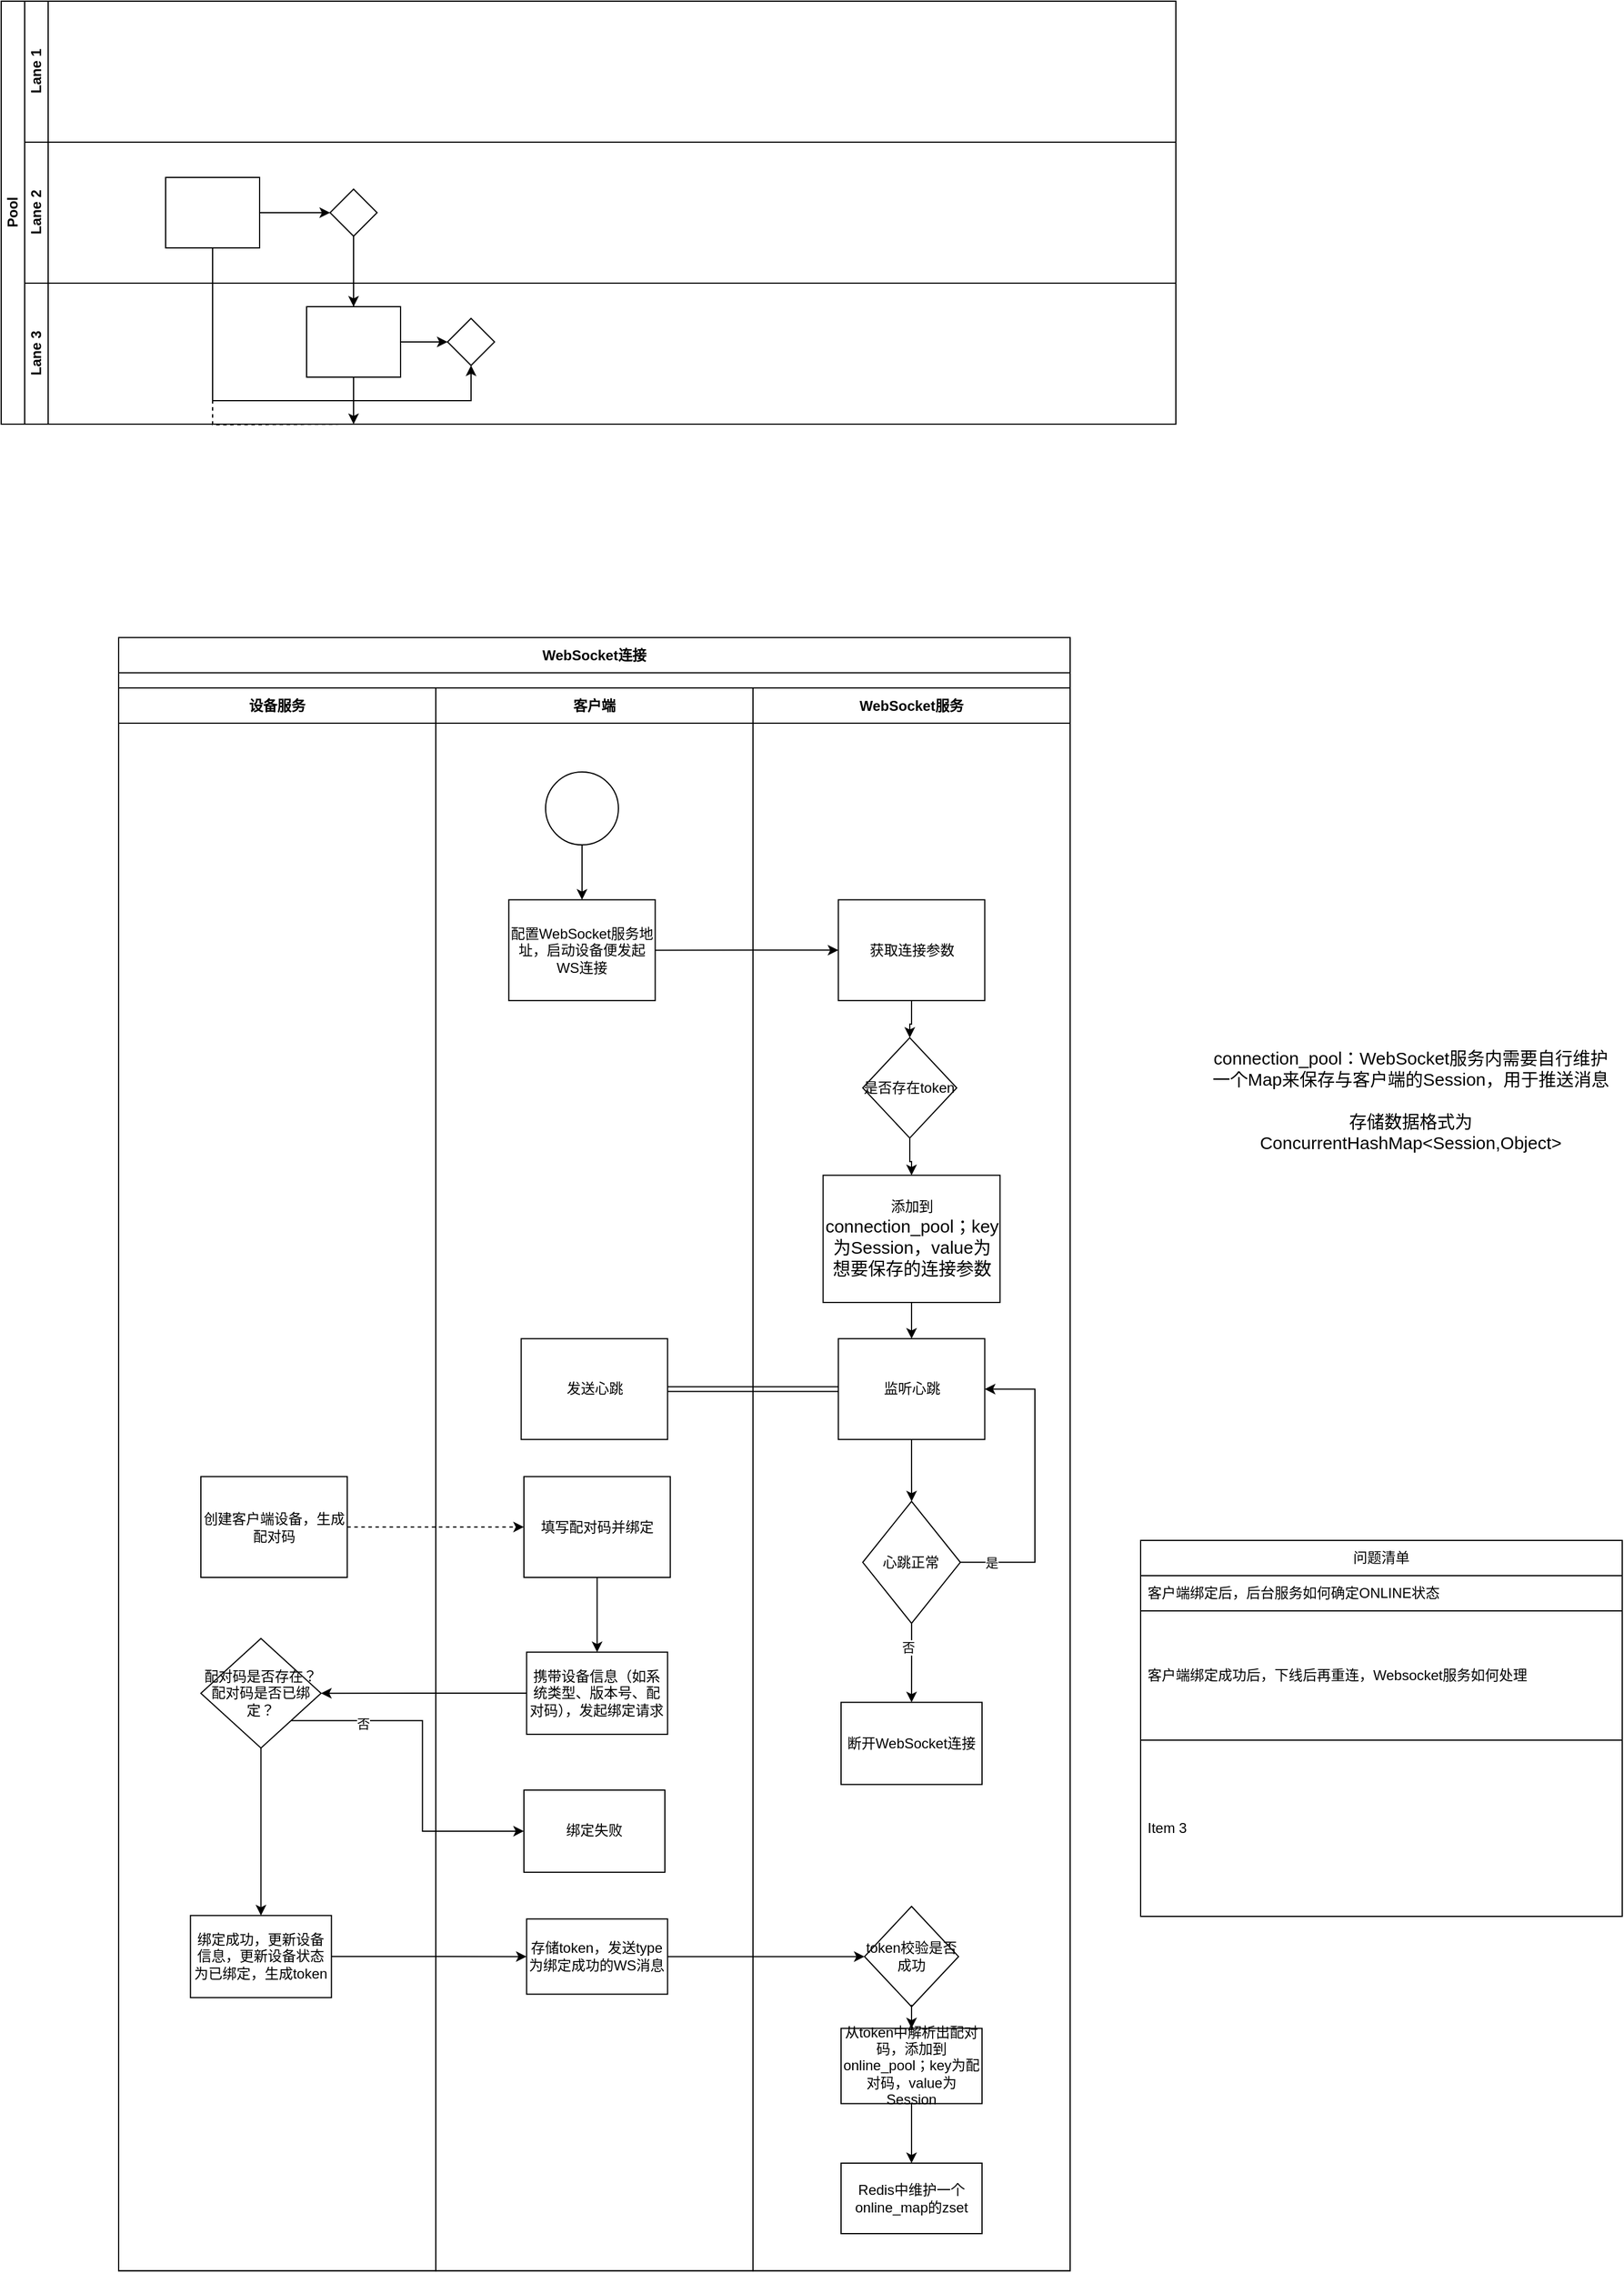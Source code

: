 <mxfile version="24.4.10" type="github">
  <diagram id="prtHgNgQTEPvFCAcTncT" name="Page-1">
    <mxGraphModel dx="1341" dy="1026" grid="1" gridSize="10" guides="1" tooltips="1" connect="1" arrows="1" fold="1" page="1" pageScale="1" pageWidth="1654" pageHeight="2336" math="0" shadow="0">
      <root>
        <mxCell id="0" />
        <mxCell id="1" parent="0" />
        <mxCell id="dNxyNK7c78bLwvsdeMH5-19" value="Pool" style="swimlane;html=1;childLayout=stackLayout;resizeParent=1;resizeParentMax=0;horizontal=0;startSize=20;horizontalStack=0;" parent="1" vertex="1">
          <mxGeometry x="120" y="120" width="1000" height="360" as="geometry" />
        </mxCell>
        <mxCell id="dNxyNK7c78bLwvsdeMH5-27" value="" style="edgeStyle=orthogonalEdgeStyle;rounded=0;orthogonalLoop=1;jettySize=auto;html=1;dashed=1;endArrow=none;endFill=0;" parent="dNxyNK7c78bLwvsdeMH5-19" target="dNxyNK7c78bLwvsdeMH5-26" edge="1">
          <mxGeometry relative="1" as="geometry">
            <mxPoint x="300" y="360" as="sourcePoint" />
          </mxGeometry>
        </mxCell>
        <mxCell id="dNxyNK7c78bLwvsdeMH5-31" style="edgeStyle=orthogonalEdgeStyle;rounded=0;orthogonalLoop=1;jettySize=auto;html=1;endArrow=classic;endFill=1;" parent="dNxyNK7c78bLwvsdeMH5-19" source="dNxyNK7c78bLwvsdeMH5-28" edge="1">
          <mxGeometry relative="1" as="geometry">
            <mxPoint x="300" y="360" as="targetPoint" />
          </mxGeometry>
        </mxCell>
        <mxCell id="dNxyNK7c78bLwvsdeMH5-35" style="edgeStyle=orthogonalEdgeStyle;rounded=0;orthogonalLoop=1;jettySize=auto;html=1;endArrow=classic;endFill=1;" parent="dNxyNK7c78bLwvsdeMH5-19" source="dNxyNK7c78bLwvsdeMH5-28" target="dNxyNK7c78bLwvsdeMH5-34" edge="1">
          <mxGeometry relative="1" as="geometry" />
        </mxCell>
        <mxCell id="dNxyNK7c78bLwvsdeMH5-38" style="edgeStyle=orthogonalEdgeStyle;rounded=0;orthogonalLoop=1;jettySize=auto;html=1;endArrow=classic;endFill=1;" parent="dNxyNK7c78bLwvsdeMH5-19" source="dNxyNK7c78bLwvsdeMH5-26" target="dNxyNK7c78bLwvsdeMH5-36" edge="1">
          <mxGeometry relative="1" as="geometry">
            <Array as="points">
              <mxPoint x="180" y="340" />
              <mxPoint x="400" y="340" />
            </Array>
          </mxGeometry>
        </mxCell>
        <mxCell id="dNxyNK7c78bLwvsdeMH5-20" value="Lane 1" style="swimlane;html=1;startSize=20;horizontal=0;container=0;" parent="dNxyNK7c78bLwvsdeMH5-19" vertex="1">
          <mxGeometry x="20" width="980" height="120" as="geometry" />
        </mxCell>
        <mxCell id="dNxyNK7c78bLwvsdeMH5-21" value="Lane 2" style="swimlane;html=1;startSize=20;horizontal=0;" parent="dNxyNK7c78bLwvsdeMH5-19" vertex="1">
          <mxGeometry x="20" y="120" width="980" height="120" as="geometry" />
        </mxCell>
        <mxCell id="dNxyNK7c78bLwvsdeMH5-29" value="" style="edgeStyle=orthogonalEdgeStyle;rounded=0;orthogonalLoop=1;jettySize=auto;html=1;endArrow=classic;endFill=1;" parent="dNxyNK7c78bLwvsdeMH5-21" source="dNxyNK7c78bLwvsdeMH5-26" target="dNxyNK7c78bLwvsdeMH5-28" edge="1">
          <mxGeometry relative="1" as="geometry" />
        </mxCell>
        <mxCell id="dNxyNK7c78bLwvsdeMH5-26" value="" style="rounded=0;whiteSpace=wrap;html=1;fontFamily=Helvetica;fontSize=12;fontColor=#000000;align=center;" parent="dNxyNK7c78bLwvsdeMH5-21" vertex="1">
          <mxGeometry x="120" y="30" width="80" height="60" as="geometry" />
        </mxCell>
        <mxCell id="dNxyNK7c78bLwvsdeMH5-28" value="" style="rhombus;whiteSpace=wrap;html=1;fontFamily=Helvetica;fontSize=12;fontColor=#000000;align=center;" parent="dNxyNK7c78bLwvsdeMH5-21" vertex="1">
          <mxGeometry x="260" y="40" width="40" height="40" as="geometry" />
        </mxCell>
        <mxCell id="dNxyNK7c78bLwvsdeMH5-22" value="Lane 3" style="swimlane;html=1;startSize=20;horizontal=0;" parent="dNxyNK7c78bLwvsdeMH5-19" vertex="1">
          <mxGeometry x="20" y="240" width="980" height="120" as="geometry" />
        </mxCell>
        <mxCell id="dNxyNK7c78bLwvsdeMH5-37" value="" style="edgeStyle=orthogonalEdgeStyle;rounded=0;orthogonalLoop=1;jettySize=auto;html=1;endArrow=classic;endFill=1;" parent="dNxyNK7c78bLwvsdeMH5-22" source="dNxyNK7c78bLwvsdeMH5-34" target="dNxyNK7c78bLwvsdeMH5-36" edge="1">
          <mxGeometry relative="1" as="geometry" />
        </mxCell>
        <mxCell id="dNxyNK7c78bLwvsdeMH5-34" value="" style="rounded=0;whiteSpace=wrap;html=1;fontFamily=Helvetica;fontSize=12;fontColor=#000000;align=center;" parent="dNxyNK7c78bLwvsdeMH5-22" vertex="1">
          <mxGeometry x="240" y="20" width="80" height="60" as="geometry" />
        </mxCell>
        <mxCell id="dNxyNK7c78bLwvsdeMH5-36" value="" style="rhombus;whiteSpace=wrap;html=1;fontFamily=Helvetica;fontSize=12;fontColor=#000000;align=center;" parent="dNxyNK7c78bLwvsdeMH5-22" vertex="1">
          <mxGeometry x="360" y="30" width="40" height="40" as="geometry" />
        </mxCell>
        <mxCell id="Z-QhGD6ONhxHMMDBWDxq-10" value="" style="group" vertex="1" connectable="0" parent="1">
          <mxGeometry x="220" y="650" width="810" height="1401.651" as="geometry" />
        </mxCell>
        <mxCell id="Z-QhGD6ONhxHMMDBWDxq-20" value="" style="group" vertex="1" connectable="0" parent="Z-QhGD6ONhxHMMDBWDxq-10">
          <mxGeometry y="11.651" width="810" height="1390" as="geometry" />
        </mxCell>
        <mxCell id="Z-QhGD6ONhxHMMDBWDxq-1" value="WebSocket连接" style="swimlane;whiteSpace=wrap;html=1;swimlaneLine=1;startSize=30;container=0;" vertex="1" parent="Z-QhGD6ONhxHMMDBWDxq-20">
          <mxGeometry width="810" height="1390" as="geometry" />
        </mxCell>
        <mxCell id="Z-QhGD6ONhxHMMDBWDxq-11" value="" style="ellipse;whiteSpace=wrap;html=1;aspect=fixed;" vertex="1" parent="Z-QhGD6ONhxHMMDBWDxq-1">
          <mxGeometry x="363.462" y="114.395" width="62.006" height="62.006" as="geometry" />
        </mxCell>
        <mxCell id="Z-QhGD6ONhxHMMDBWDxq-21" style="edgeStyle=orthogonalEdgeStyle;rounded=0;orthogonalLoop=1;jettySize=auto;html=1;exitX=1;exitY=0.5;exitDx=0;exitDy=0;entryX=0;entryY=0.5;entryDx=0;entryDy=0;dashed=1;" edge="1" parent="Z-QhGD6ONhxHMMDBWDxq-1" source="Z-QhGD6ONhxHMMDBWDxq-12" target="Z-QhGD6ONhxHMMDBWDxq-18">
          <mxGeometry relative="1" as="geometry" />
        </mxCell>
        <mxCell id="Z-QhGD6ONhxHMMDBWDxq-12" value="创建客户端设备，生成配对码" style="whiteSpace=wrap;html=1;" vertex="1" parent="Z-QhGD6ONhxHMMDBWDxq-1">
          <mxGeometry x="70.003" y="714.058" width="124.615" height="85.796" as="geometry" />
        </mxCell>
        <mxCell id="Z-QhGD6ONhxHMMDBWDxq-13" value="" style="edgeStyle=orthogonalEdgeStyle;rounded=0;orthogonalLoop=1;jettySize=auto;html=1;entryX=0.5;entryY=0;entryDx=0;entryDy=0;" edge="1" parent="Z-QhGD6ONhxHMMDBWDxq-1" source="Z-QhGD6ONhxHMMDBWDxq-11" target="Z-QhGD6ONhxHMMDBWDxq-14">
          <mxGeometry relative="1" as="geometry" />
        </mxCell>
        <mxCell id="Z-QhGD6ONhxHMMDBWDxq-22" style="edgeStyle=orthogonalEdgeStyle;rounded=0;orthogonalLoop=1;jettySize=auto;html=1;exitX=1;exitY=0.5;exitDx=0;exitDy=0;entryX=0;entryY=0.5;entryDx=0;entryDy=0;" edge="1" parent="Z-QhGD6ONhxHMMDBWDxq-1" source="Z-QhGD6ONhxHMMDBWDxq-14" target="Z-QhGD6ONhxHMMDBWDxq-16">
          <mxGeometry relative="1" as="geometry" />
        </mxCell>
        <mxCell id="Z-QhGD6ONhxHMMDBWDxq-16" value="获取连接参数" style="whiteSpace=wrap;html=1;" vertex="1" parent="Z-QhGD6ONhxHMMDBWDxq-1">
          <mxGeometry x="612.692" y="223.138" width="124.615" height="85.796" as="geometry" />
        </mxCell>
        <mxCell id="Z-QhGD6ONhxHMMDBWDxq-37" value="监听心跳" style="whiteSpace=wrap;html=1;" vertex="1" parent="Z-QhGD6ONhxHMMDBWDxq-1">
          <mxGeometry x="612.692" y="596.671" width="124.615" height="85.796" as="geometry" />
        </mxCell>
        <mxCell id="Z-QhGD6ONhxHMMDBWDxq-63" style="edgeStyle=orthogonalEdgeStyle;rounded=0;orthogonalLoop=1;jettySize=auto;html=1;exitX=1;exitY=0.5;exitDx=0;exitDy=0;entryX=0;entryY=0.5;entryDx=0;entryDy=0;shape=link;" edge="1" parent="Z-QhGD6ONhxHMMDBWDxq-1" source="Z-QhGD6ONhxHMMDBWDxq-62" target="Z-QhGD6ONhxHMMDBWDxq-37">
          <mxGeometry relative="1" as="geometry" />
        </mxCell>
        <mxCell id="Z-QhGD6ONhxHMMDBWDxq-75" style="edgeStyle=orthogonalEdgeStyle;rounded=0;orthogonalLoop=1;jettySize=auto;html=1;exitX=1;exitY=0.5;exitDx=0;exitDy=0;entryX=1;entryY=0.5;entryDx=0;entryDy=0;" edge="1" parent="Z-QhGD6ONhxHMMDBWDxq-1" source="Z-QhGD6ONhxHMMDBWDxq-64" target="Z-QhGD6ONhxHMMDBWDxq-37">
          <mxGeometry relative="1" as="geometry">
            <Array as="points">
              <mxPoint x="780" y="786.546" />
              <mxPoint x="780" y="639.269" />
            </Array>
          </mxGeometry>
        </mxCell>
        <mxCell id="Z-QhGD6ONhxHMMDBWDxq-77" value="是" style="edgeLabel;html=1;align=center;verticalAlign=middle;resizable=0;points=[];" vertex="1" connectable="0" parent="Z-QhGD6ONhxHMMDBWDxq-75">
          <mxGeometry x="-0.791" relative="1" as="geometry">
            <mxPoint as="offset" />
          </mxGeometry>
        </mxCell>
        <mxCell id="Z-QhGD6ONhxHMMDBWDxq-64" value="心跳正常" style="rhombus;whiteSpace=wrap;html=1;" vertex="1" parent="Z-QhGD6ONhxHMMDBWDxq-1">
          <mxGeometry x="633.462" y="735.107" width="83.077" height="103.781" as="geometry" />
        </mxCell>
        <mxCell id="Z-QhGD6ONhxHMMDBWDxq-65" value="" style="edgeStyle=orthogonalEdgeStyle;rounded=0;orthogonalLoop=1;jettySize=auto;html=1;" edge="1" parent="Z-QhGD6ONhxHMMDBWDxq-1" source="Z-QhGD6ONhxHMMDBWDxq-37" target="Z-QhGD6ONhxHMMDBWDxq-64">
          <mxGeometry relative="1" as="geometry" />
        </mxCell>
        <mxCell id="Z-QhGD6ONhxHMMDBWDxq-8" value="客户端" style="swimlane;whiteSpace=wrap;html=1;startSize=30;container=0;" vertex="1" parent="Z-QhGD6ONhxHMMDBWDxq-1">
          <mxGeometry x="270" y="42.9" width="270" height="1347.1" as="geometry" />
        </mxCell>
        <mxCell id="Z-QhGD6ONhxHMMDBWDxq-14" value="配置WebSocket服务地址，启动设备便发起WS连接" style="whiteSpace=wrap;html=1;" vertex="1" parent="Z-QhGD6ONhxHMMDBWDxq-8">
          <mxGeometry x="62.152" y="180.24" width="124.615" height="85.796" as="geometry" />
        </mxCell>
        <mxCell id="Z-QhGD6ONhxHMMDBWDxq-18" value="填写配对码并绑定" style="whiteSpace=wrap;html=1;" vertex="1" parent="Z-QhGD6ONhxHMMDBWDxq-8">
          <mxGeometry x="75.002" y="671.163" width="124.615" height="85.796" as="geometry" />
        </mxCell>
        <mxCell id="Z-QhGD6ONhxHMMDBWDxq-62" value="发送心跳" style="whiteSpace=wrap;html=1;" vertex="1" parent="Z-QhGD6ONhxHMMDBWDxq-8">
          <mxGeometry x="72.692" y="553.772" width="124.615" height="85.796" as="geometry" />
        </mxCell>
        <mxCell id="Z-QhGD6ONhxHMMDBWDxq-78" value="携带设备信息（如系统类型、版本号、配对码），发起绑定请求" style="whiteSpace=wrap;html=1;" vertex="1" parent="Z-QhGD6ONhxHMMDBWDxq-8">
          <mxGeometry x="77.309" y="820.582" width="120" height="69.908" as="geometry" />
        </mxCell>
        <mxCell id="Z-QhGD6ONhxHMMDBWDxq-79" value="" style="edgeStyle=orthogonalEdgeStyle;rounded=0;orthogonalLoop=1;jettySize=auto;html=1;" edge="1" parent="Z-QhGD6ONhxHMMDBWDxq-8" source="Z-QhGD6ONhxHMMDBWDxq-18" target="Z-QhGD6ONhxHMMDBWDxq-78">
          <mxGeometry relative="1" as="geometry" />
        </mxCell>
        <mxCell id="Z-QhGD6ONhxHMMDBWDxq-96" value="存储token，发送type为绑定成功的WS消息" style="whiteSpace=wrap;html=1;" vertex="1" parent="Z-QhGD6ONhxHMMDBWDxq-8">
          <mxGeometry x="77.305" y="1047.627" width="120" height="64.034" as="geometry" />
        </mxCell>
        <mxCell id="Z-QhGD6ONhxHMMDBWDxq-85" value="绑定失败" style="whiteSpace=wrap;html=1;" vertex="1" parent="Z-QhGD6ONhxHMMDBWDxq-8">
          <mxGeometry x="75.005" y="937.967" width="120" height="69.908" as="geometry" />
        </mxCell>
        <mxCell id="Z-QhGD6ONhxHMMDBWDxq-68" value="断开WebSocket连接" style="whiteSpace=wrap;html=1;" vertex="1" parent="Z-QhGD6ONhxHMMDBWDxq-1">
          <mxGeometry x="615" y="906.168" width="120" height="69.908" as="geometry" />
        </mxCell>
        <mxCell id="Z-QhGD6ONhxHMMDBWDxq-69" value="" style="edgeStyle=orthogonalEdgeStyle;rounded=0;orthogonalLoop=1;jettySize=auto;html=1;" edge="1" parent="Z-QhGD6ONhxHMMDBWDxq-1" source="Z-QhGD6ONhxHMMDBWDxq-64" target="Z-QhGD6ONhxHMMDBWDxq-68">
          <mxGeometry relative="1" as="geometry" />
        </mxCell>
        <mxCell id="Z-QhGD6ONhxHMMDBWDxq-70" value="否" style="edgeLabel;html=1;align=center;verticalAlign=middle;resizable=0;points=[];" vertex="1" connectable="0" parent="Z-QhGD6ONhxHMMDBWDxq-69">
          <mxGeometry x="-0.321" y="-3" relative="1" as="geometry">
            <mxPoint y="-3" as="offset" />
          </mxGeometry>
        </mxCell>
        <mxCell id="Z-QhGD6ONhxHMMDBWDxq-91" style="edgeStyle=orthogonalEdgeStyle;rounded=0;orthogonalLoop=1;jettySize=auto;html=1;exitX=0.5;exitY=1;exitDx=0;exitDy=0;entryX=0.5;entryY=0;entryDx=0;entryDy=0;" edge="1" parent="Z-QhGD6ONhxHMMDBWDxq-1" source="Z-QhGD6ONhxHMMDBWDxq-83" target="Z-QhGD6ONhxHMMDBWDxq-90">
          <mxGeometry relative="1" as="geometry" />
        </mxCell>
        <mxCell id="Z-QhGD6ONhxHMMDBWDxq-100" style="edgeStyle=orthogonalEdgeStyle;rounded=0;orthogonalLoop=1;jettySize=auto;html=1;exitX=1;exitY=1;exitDx=0;exitDy=0;entryX=0;entryY=0.5;entryDx=0;entryDy=0;" edge="1" parent="Z-QhGD6ONhxHMMDBWDxq-1" source="Z-QhGD6ONhxHMMDBWDxq-83" target="Z-QhGD6ONhxHMMDBWDxq-85">
          <mxGeometry relative="1" as="geometry" />
        </mxCell>
        <mxCell id="Z-QhGD6ONhxHMMDBWDxq-101" value="否" style="edgeLabel;html=1;align=center;verticalAlign=middle;resizable=0;points=[];" vertex="1" connectable="0" parent="Z-QhGD6ONhxHMMDBWDxq-100">
          <mxGeometry x="-0.58" y="-2" relative="1" as="geometry">
            <mxPoint as="offset" />
          </mxGeometry>
        </mxCell>
        <mxCell id="Z-QhGD6ONhxHMMDBWDxq-83" value="配对码是否存在？配对码是否已绑定？" style="rhombus;whiteSpace=wrap;html=1;" vertex="1" parent="Z-QhGD6ONhxHMMDBWDxq-1">
          <mxGeometry x="70" y="851.828" width="102.31" height="93.211" as="geometry" />
        </mxCell>
        <mxCell id="Z-QhGD6ONhxHMMDBWDxq-84" value="" style="edgeStyle=orthogonalEdgeStyle;rounded=0;orthogonalLoop=1;jettySize=auto;html=1;" edge="1" parent="Z-QhGD6ONhxHMMDBWDxq-1" source="Z-QhGD6ONhxHMMDBWDxq-78" target="Z-QhGD6ONhxHMMDBWDxq-83">
          <mxGeometry relative="1" as="geometry" />
        </mxCell>
        <mxCell id="Z-QhGD6ONhxHMMDBWDxq-90" value="绑定成功，更新设备信息，更新设备状态为已绑定，生成token" style="whiteSpace=wrap;html=1;" vertex="1" parent="Z-QhGD6ONhxHMMDBWDxq-1">
          <mxGeometry x="61.155" y="1087.588" width="120" height="69.908" as="geometry" />
        </mxCell>
        <mxCell id="Z-QhGD6ONhxHMMDBWDxq-97" value="" style="edgeStyle=orthogonalEdgeStyle;rounded=0;orthogonalLoop=1;jettySize=auto;html=1;" edge="1" parent="Z-QhGD6ONhxHMMDBWDxq-1" source="Z-QhGD6ONhxHMMDBWDxq-90" target="Z-QhGD6ONhxHMMDBWDxq-96">
          <mxGeometry relative="1" as="geometry" />
        </mxCell>
        <mxCell id="Z-QhGD6ONhxHMMDBWDxq-110" value="token校验是否成功" style="rhombus;whiteSpace=wrap;html=1;" vertex="1" parent="Z-QhGD6ONhxHMMDBWDxq-1">
          <mxGeometry x="634.995" y="1079.853" width="80" height="85.378" as="geometry" />
        </mxCell>
        <mxCell id="Z-QhGD6ONhxHMMDBWDxq-111" value="" style="edgeStyle=orthogonalEdgeStyle;rounded=0;orthogonalLoop=1;jettySize=auto;html=1;" edge="1" parent="Z-QhGD6ONhxHMMDBWDxq-1" source="Z-QhGD6ONhxHMMDBWDxq-96" target="Z-QhGD6ONhxHMMDBWDxq-110">
          <mxGeometry relative="1" as="geometry" />
        </mxCell>
        <mxCell id="Z-QhGD6ONhxHMMDBWDxq-112" value="从token中解析出配对码，添加到online_pool；key为配对码，value为Session" style="whiteSpace=wrap;html=1;" vertex="1" parent="Z-QhGD6ONhxHMMDBWDxq-1">
          <mxGeometry x="614.995" y="1183.641" width="120" height="64.034" as="geometry" />
        </mxCell>
        <mxCell id="Z-QhGD6ONhxHMMDBWDxq-113" value="" style="edgeStyle=orthogonalEdgeStyle;rounded=0;orthogonalLoop=1;jettySize=auto;html=1;" edge="1" parent="Z-QhGD6ONhxHMMDBWDxq-1" source="Z-QhGD6ONhxHMMDBWDxq-110" target="Z-QhGD6ONhxHMMDBWDxq-112">
          <mxGeometry relative="1" as="geometry" />
        </mxCell>
        <mxCell id="Z-QhGD6ONhxHMMDBWDxq-114" value="Redis中维护一个online_map的zset" style="whiteSpace=wrap;html=1;" vertex="1" parent="Z-QhGD6ONhxHMMDBWDxq-1">
          <mxGeometry x="614.995" y="1298.351" width="120" height="60" as="geometry" />
        </mxCell>
        <mxCell id="Z-QhGD6ONhxHMMDBWDxq-115" value="" style="edgeStyle=orthogonalEdgeStyle;rounded=0;orthogonalLoop=1;jettySize=auto;html=1;" edge="1" parent="Z-QhGD6ONhxHMMDBWDxq-1" source="Z-QhGD6ONhxHMMDBWDxq-112" target="Z-QhGD6ONhxHMMDBWDxq-114">
          <mxGeometry relative="1" as="geometry" />
        </mxCell>
        <mxCell id="Z-QhGD6ONhxHMMDBWDxq-2" value="设备服务" style="swimlane;whiteSpace=wrap;html=1;startSize=30;container=0;" vertex="1" parent="Z-QhGD6ONhxHMMDBWDxq-20">
          <mxGeometry y="42.9" width="270" height="1347.1" as="geometry" />
        </mxCell>
        <mxCell id="Z-QhGD6ONhxHMMDBWDxq-9" value="WebSocket服务" style="swimlane;whiteSpace=wrap;html=1;startSize=30;container=0;" vertex="1" parent="Z-QhGD6ONhxHMMDBWDxq-20">
          <mxGeometry x="540" y="42.9" width="270" height="1347.1" as="geometry" />
        </mxCell>
        <mxCell id="Z-QhGD6ONhxHMMDBWDxq-30" value="添加到&lt;span style=&quot;font-size: 15px;&quot;&gt;connection_pool；key为Session，value为想要保存的连接参数&lt;/span&gt;" style="whiteSpace=wrap;html=1;" vertex="1" parent="Z-QhGD6ONhxHMMDBWDxq-9">
          <mxGeometry x="59.71" y="414.682" width="150.58" height="108.259" as="geometry" />
        </mxCell>
        <mxCell id="Z-QhGD6ONhxHMMDBWDxq-92" value="是否存在token" style="rhombus;whiteSpace=wrap;html=1;" vertex="1" parent="Z-QhGD6ONhxHMMDBWDxq-9">
          <mxGeometry x="93.46" y="297.632" width="80" height="85.378" as="geometry" />
        </mxCell>
        <mxCell id="Z-QhGD6ONhxHMMDBWDxq-94" value="" style="edgeStyle=orthogonalEdgeStyle;rounded=0;orthogonalLoop=1;jettySize=auto;html=1;" edge="1" parent="Z-QhGD6ONhxHMMDBWDxq-9" source="Z-QhGD6ONhxHMMDBWDxq-92" target="Z-QhGD6ONhxHMMDBWDxq-30">
          <mxGeometry relative="1" as="geometry" />
        </mxCell>
        <mxCell id="Z-QhGD6ONhxHMMDBWDxq-38" value="" style="edgeStyle=orthogonalEdgeStyle;rounded=0;orthogonalLoop=1;jettySize=auto;html=1;" edge="1" parent="Z-QhGD6ONhxHMMDBWDxq-20" source="Z-QhGD6ONhxHMMDBWDxq-30" target="Z-QhGD6ONhxHMMDBWDxq-37">
          <mxGeometry relative="1" as="geometry" />
        </mxCell>
        <mxCell id="Z-QhGD6ONhxHMMDBWDxq-93" value="" style="edgeStyle=orthogonalEdgeStyle;rounded=0;orthogonalLoop=1;jettySize=auto;html=1;" edge="1" parent="Z-QhGD6ONhxHMMDBWDxq-20" source="Z-QhGD6ONhxHMMDBWDxq-16" target="Z-QhGD6ONhxHMMDBWDxq-92">
          <mxGeometry relative="1" as="geometry" />
        </mxCell>
        <mxCell id="Z-QhGD6ONhxHMMDBWDxq-29" value="connection_pool：WebSocket服务内需要自行维护一个Map来保存与客户端的Session，用于推送消息&lt;div&gt;&lt;br&gt;&lt;/div&gt;&lt;div&gt;存储数据格式为ConcurrentHashMap&amp;lt;Session,Object&amp;gt;&lt;/div&gt;" style="text;html=1;align=center;verticalAlign=middle;whiteSpace=wrap;rounded=0;fontSize=15;" vertex="1" parent="1">
          <mxGeometry x="1150" y="1050" width="340" height="10" as="geometry" />
        </mxCell>
        <mxCell id="Z-QhGD6ONhxHMMDBWDxq-102" value="问题清单" style="swimlane;fontStyle=0;childLayout=stackLayout;horizontal=1;startSize=30;horizontalStack=0;resizeParent=1;resizeParentMax=0;resizeLast=0;collapsible=1;marginBottom=0;whiteSpace=wrap;html=1;" vertex="1" parent="1">
          <mxGeometry x="1090" y="1430" width="410" height="320" as="geometry" />
        </mxCell>
        <mxCell id="Z-QhGD6ONhxHMMDBWDxq-103" value="客户端绑定后，后台服务如何确定ONLINE状态" style="text;strokeColor=default;fillColor=none;align=left;verticalAlign=middle;spacingLeft=4;spacingRight=4;overflow=hidden;points=[[0,0.5],[1,0.5]];portConstraint=eastwest;rotatable=0;whiteSpace=wrap;html=1;" vertex="1" parent="Z-QhGD6ONhxHMMDBWDxq-102">
          <mxGeometry y="30" width="410" height="30" as="geometry" />
        </mxCell>
        <mxCell id="Z-QhGD6ONhxHMMDBWDxq-104" value="客户端绑定成功后，下线后再重连，Websocket服务如何处理" style="text;strokeColor=default;fillColor=none;align=left;verticalAlign=middle;spacingLeft=4;spacingRight=4;overflow=hidden;points=[[0,0.5],[1,0.5]];portConstraint=eastwest;rotatable=0;whiteSpace=wrap;html=1;" vertex="1" parent="Z-QhGD6ONhxHMMDBWDxq-102">
          <mxGeometry y="60" width="410" height="110" as="geometry" />
        </mxCell>
        <mxCell id="Z-QhGD6ONhxHMMDBWDxq-105" value="Item 3" style="text;strokeColor=none;fillColor=none;align=left;verticalAlign=middle;spacingLeft=4;spacingRight=4;overflow=hidden;points=[[0,0.5],[1,0.5]];portConstraint=eastwest;rotatable=0;whiteSpace=wrap;html=1;" vertex="1" parent="Z-QhGD6ONhxHMMDBWDxq-102">
          <mxGeometry y="170" width="410" height="150" as="geometry" />
        </mxCell>
      </root>
    </mxGraphModel>
  </diagram>
</mxfile>
